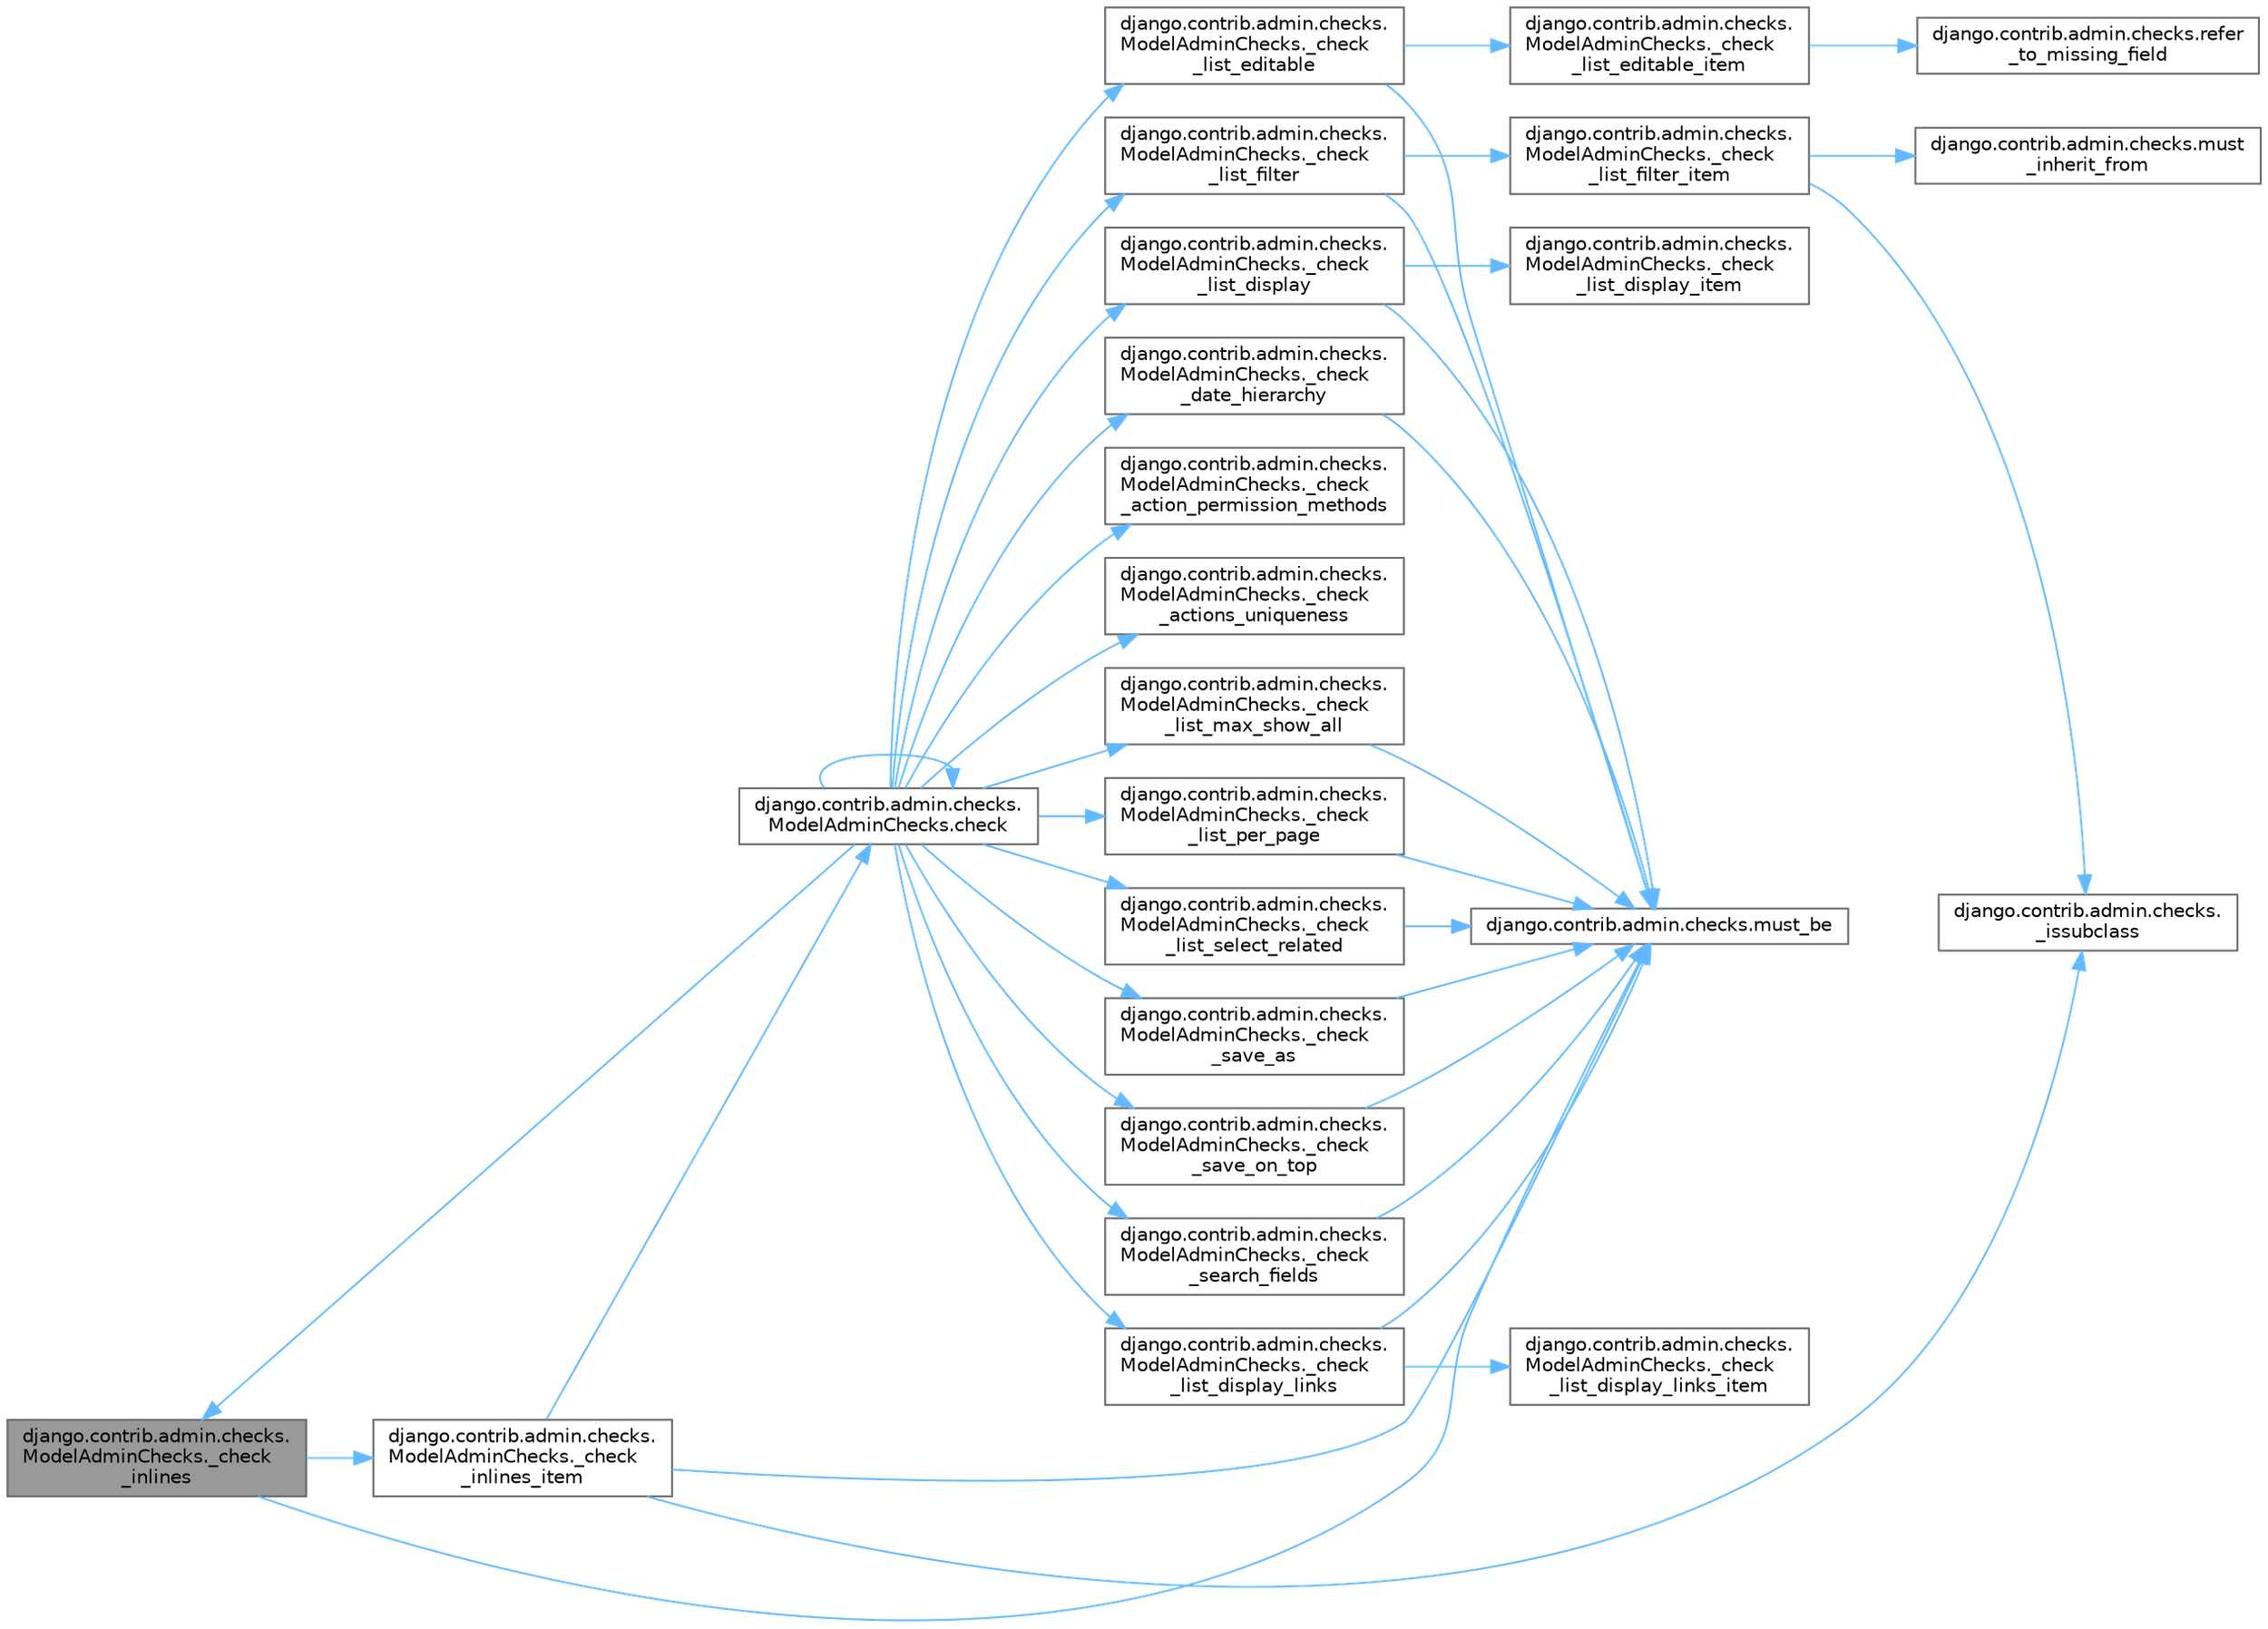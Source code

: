 digraph "django.contrib.admin.checks.ModelAdminChecks._check_inlines"
{
 // LATEX_PDF_SIZE
  bgcolor="transparent";
  edge [fontname=Helvetica,fontsize=10,labelfontname=Helvetica,labelfontsize=10];
  node [fontname=Helvetica,fontsize=10,shape=box,height=0.2,width=0.4];
  rankdir="LR";
  Node1 [id="Node000001",label="django.contrib.admin.checks.\lModelAdminChecks._check\l_inlines",height=0.2,width=0.4,color="gray40", fillcolor="grey60", style="filled", fontcolor="black",tooltip=" "];
  Node1 -> Node2 [id="edge1_Node000001_Node000002",color="steelblue1",style="solid",tooltip=" "];
  Node2 [id="Node000002",label="django.contrib.admin.checks.\lModelAdminChecks._check\l_inlines_item",height=0.2,width=0.4,color="grey40", fillcolor="white", style="filled",URL="$classdjango_1_1contrib_1_1admin_1_1checks_1_1_model_admin_checks.html#ae9afec2ce65bf850aabae2e4f7ce4dd2",tooltip=" "];
  Node2 -> Node3 [id="edge2_Node000002_Node000003",color="steelblue1",style="solid",tooltip=" "];
  Node3 [id="Node000003",label="django.contrib.admin.checks.\l_issubclass",height=0.2,width=0.4,color="grey40", fillcolor="white", style="filled",URL="$namespacedjango_1_1contrib_1_1admin_1_1checks.html#a12707570800a76b009274cf2958f85f5",tooltip=" "];
  Node2 -> Node4 [id="edge3_Node000002_Node000004",color="steelblue1",style="solid",tooltip=" "];
  Node4 [id="Node000004",label="django.contrib.admin.checks.\lModelAdminChecks.check",height=0.2,width=0.4,color="grey40", fillcolor="white", style="filled",URL="$classdjango_1_1contrib_1_1admin_1_1checks_1_1_model_admin_checks.html#afedbd9df38a2915eb0a5a9cea0731bc3",tooltip=" "];
  Node4 -> Node5 [id="edge4_Node000004_Node000005",color="steelblue1",style="solid",tooltip=" "];
  Node5 [id="Node000005",label="django.contrib.admin.checks.\lModelAdminChecks._check\l_action_permission_methods",height=0.2,width=0.4,color="grey40", fillcolor="white", style="filled",URL="$classdjango_1_1contrib_1_1admin_1_1checks_1_1_model_admin_checks.html#ab0a3234d8d2411be559dccba8ff6f954",tooltip=" "];
  Node4 -> Node6 [id="edge5_Node000004_Node000006",color="steelblue1",style="solid",tooltip=" "];
  Node6 [id="Node000006",label="django.contrib.admin.checks.\lModelAdminChecks._check\l_actions_uniqueness",height=0.2,width=0.4,color="grey40", fillcolor="white", style="filled",URL="$classdjango_1_1contrib_1_1admin_1_1checks_1_1_model_admin_checks.html#a3bbdc1f667dfefa983ff48eabc222519",tooltip=" "];
  Node4 -> Node7 [id="edge6_Node000004_Node000007",color="steelblue1",style="solid",tooltip=" "];
  Node7 [id="Node000007",label="django.contrib.admin.checks.\lModelAdminChecks._check\l_date_hierarchy",height=0.2,width=0.4,color="grey40", fillcolor="white", style="filled",URL="$classdjango_1_1contrib_1_1admin_1_1checks_1_1_model_admin_checks.html#af70a294dcffda034b14affec3902e18b",tooltip=" "];
  Node7 -> Node8 [id="edge7_Node000007_Node000008",color="steelblue1",style="solid",tooltip=" "];
  Node8 [id="Node000008",label="django.contrib.admin.checks.must_be",height=0.2,width=0.4,color="grey40", fillcolor="white", style="filled",URL="$namespacedjango_1_1contrib_1_1admin_1_1checks.html#a6f674789312e829118f535e58004c9e9",tooltip=" "];
  Node4 -> Node1 [id="edge8_Node000004_Node000001",color="steelblue1",style="solid",tooltip=" "];
  Node4 -> Node9 [id="edge9_Node000004_Node000009",color="steelblue1",style="solid",tooltip=" "];
  Node9 [id="Node000009",label="django.contrib.admin.checks.\lModelAdminChecks._check\l_list_display",height=0.2,width=0.4,color="grey40", fillcolor="white", style="filled",URL="$classdjango_1_1contrib_1_1admin_1_1checks_1_1_model_admin_checks.html#aa3aecbeadac6406d3a49ba498f74ffc5",tooltip=" "];
  Node9 -> Node10 [id="edge10_Node000009_Node000010",color="steelblue1",style="solid",tooltip=" "];
  Node10 [id="Node000010",label="django.contrib.admin.checks.\lModelAdminChecks._check\l_list_display_item",height=0.2,width=0.4,color="grey40", fillcolor="white", style="filled",URL="$classdjango_1_1contrib_1_1admin_1_1checks_1_1_model_admin_checks.html#a14b67370f2058b59d6c0ee44819ab0ca",tooltip=" "];
  Node9 -> Node8 [id="edge11_Node000009_Node000008",color="steelblue1",style="solid",tooltip=" "];
  Node4 -> Node11 [id="edge12_Node000004_Node000011",color="steelblue1",style="solid",tooltip=" "];
  Node11 [id="Node000011",label="django.contrib.admin.checks.\lModelAdminChecks._check\l_list_display_links",height=0.2,width=0.4,color="grey40", fillcolor="white", style="filled",URL="$classdjango_1_1contrib_1_1admin_1_1checks_1_1_model_admin_checks.html#a4395bb50cb8d49b45eac15832ac93ae7",tooltip=" "];
  Node11 -> Node12 [id="edge13_Node000011_Node000012",color="steelblue1",style="solid",tooltip=" "];
  Node12 [id="Node000012",label="django.contrib.admin.checks.\lModelAdminChecks._check\l_list_display_links_item",height=0.2,width=0.4,color="grey40", fillcolor="white", style="filled",URL="$classdjango_1_1contrib_1_1admin_1_1checks_1_1_model_admin_checks.html#aab4219e026ac181c11a93cad72c22367",tooltip=" "];
  Node11 -> Node8 [id="edge14_Node000011_Node000008",color="steelblue1",style="solid",tooltip=" "];
  Node4 -> Node13 [id="edge15_Node000004_Node000013",color="steelblue1",style="solid",tooltip=" "];
  Node13 [id="Node000013",label="django.contrib.admin.checks.\lModelAdminChecks._check\l_list_editable",height=0.2,width=0.4,color="grey40", fillcolor="white", style="filled",URL="$classdjango_1_1contrib_1_1admin_1_1checks_1_1_model_admin_checks.html#aa2839df8b3585328cdcf52f50541bd42",tooltip=" "];
  Node13 -> Node14 [id="edge16_Node000013_Node000014",color="steelblue1",style="solid",tooltip=" "];
  Node14 [id="Node000014",label="django.contrib.admin.checks.\lModelAdminChecks._check\l_list_editable_item",height=0.2,width=0.4,color="grey40", fillcolor="white", style="filled",URL="$classdjango_1_1contrib_1_1admin_1_1checks_1_1_model_admin_checks.html#adef47acfa80a76db62e4fc060cef5a1f",tooltip=" "];
  Node14 -> Node15 [id="edge17_Node000014_Node000015",color="steelblue1",style="solid",tooltip=" "];
  Node15 [id="Node000015",label="django.contrib.admin.checks.refer\l_to_missing_field",height=0.2,width=0.4,color="grey40", fillcolor="white", style="filled",URL="$namespacedjango_1_1contrib_1_1admin_1_1checks.html#abd7b3cea2a86c20ca0f0cf7491fbf674",tooltip=" "];
  Node13 -> Node8 [id="edge18_Node000013_Node000008",color="steelblue1",style="solid",tooltip=" "];
  Node4 -> Node16 [id="edge19_Node000004_Node000016",color="steelblue1",style="solid",tooltip=" "];
  Node16 [id="Node000016",label="django.contrib.admin.checks.\lModelAdminChecks._check\l_list_filter",height=0.2,width=0.4,color="grey40", fillcolor="white", style="filled",URL="$classdjango_1_1contrib_1_1admin_1_1checks_1_1_model_admin_checks.html#ab60cf0727001801bc5b434c0ae1fec64",tooltip=" "];
  Node16 -> Node17 [id="edge20_Node000016_Node000017",color="steelblue1",style="solid",tooltip=" "];
  Node17 [id="Node000017",label="django.contrib.admin.checks.\lModelAdminChecks._check\l_list_filter_item",height=0.2,width=0.4,color="grey40", fillcolor="white", style="filled",URL="$classdjango_1_1contrib_1_1admin_1_1checks_1_1_model_admin_checks.html#aaf9ff9f519c645331bfe50829433e842",tooltip=" "];
  Node17 -> Node3 [id="edge21_Node000017_Node000003",color="steelblue1",style="solid",tooltip=" "];
  Node17 -> Node18 [id="edge22_Node000017_Node000018",color="steelblue1",style="solid",tooltip=" "];
  Node18 [id="Node000018",label="django.contrib.admin.checks.must\l_inherit_from",height=0.2,width=0.4,color="grey40", fillcolor="white", style="filled",URL="$namespacedjango_1_1contrib_1_1admin_1_1checks.html#ab3b37b2f5569a354fb769350d438bf6b",tooltip=" "];
  Node16 -> Node8 [id="edge23_Node000016_Node000008",color="steelblue1",style="solid",tooltip=" "];
  Node4 -> Node19 [id="edge24_Node000004_Node000019",color="steelblue1",style="solid",tooltip=" "];
  Node19 [id="Node000019",label="django.contrib.admin.checks.\lModelAdminChecks._check\l_list_max_show_all",height=0.2,width=0.4,color="grey40", fillcolor="white", style="filled",URL="$classdjango_1_1contrib_1_1admin_1_1checks_1_1_model_admin_checks.html#aef2c8892a0c392273c5306ae3008777d",tooltip=" "];
  Node19 -> Node8 [id="edge25_Node000019_Node000008",color="steelblue1",style="solid",tooltip=" "];
  Node4 -> Node20 [id="edge26_Node000004_Node000020",color="steelblue1",style="solid",tooltip=" "];
  Node20 [id="Node000020",label="django.contrib.admin.checks.\lModelAdminChecks._check\l_list_per_page",height=0.2,width=0.4,color="grey40", fillcolor="white", style="filled",URL="$classdjango_1_1contrib_1_1admin_1_1checks_1_1_model_admin_checks.html#a36f0442576dc00832f74ee671da1846c",tooltip=" "];
  Node20 -> Node8 [id="edge27_Node000020_Node000008",color="steelblue1",style="solid",tooltip=" "];
  Node4 -> Node21 [id="edge28_Node000004_Node000021",color="steelblue1",style="solid",tooltip=" "];
  Node21 [id="Node000021",label="django.contrib.admin.checks.\lModelAdminChecks._check\l_list_select_related",height=0.2,width=0.4,color="grey40", fillcolor="white", style="filled",URL="$classdjango_1_1contrib_1_1admin_1_1checks_1_1_model_admin_checks.html#aa795830b9ea7a96ec0c2eac82c04648a",tooltip=" "];
  Node21 -> Node8 [id="edge29_Node000021_Node000008",color="steelblue1",style="solid",tooltip=" "];
  Node4 -> Node22 [id="edge30_Node000004_Node000022",color="steelblue1",style="solid",tooltip=" "];
  Node22 [id="Node000022",label="django.contrib.admin.checks.\lModelAdminChecks._check\l_save_as",height=0.2,width=0.4,color="grey40", fillcolor="white", style="filled",URL="$classdjango_1_1contrib_1_1admin_1_1checks_1_1_model_admin_checks.html#ababe2728825fcfdf9c1d8c386c76b897",tooltip=" "];
  Node22 -> Node8 [id="edge31_Node000022_Node000008",color="steelblue1",style="solid",tooltip=" "];
  Node4 -> Node23 [id="edge32_Node000004_Node000023",color="steelblue1",style="solid",tooltip=" "];
  Node23 [id="Node000023",label="django.contrib.admin.checks.\lModelAdminChecks._check\l_save_on_top",height=0.2,width=0.4,color="grey40", fillcolor="white", style="filled",URL="$classdjango_1_1contrib_1_1admin_1_1checks_1_1_model_admin_checks.html#aea485c12f60656bce2a2c8b14409bd70",tooltip=" "];
  Node23 -> Node8 [id="edge33_Node000023_Node000008",color="steelblue1",style="solid",tooltip=" "];
  Node4 -> Node24 [id="edge34_Node000004_Node000024",color="steelblue1",style="solid",tooltip=" "];
  Node24 [id="Node000024",label="django.contrib.admin.checks.\lModelAdminChecks._check\l_search_fields",height=0.2,width=0.4,color="grey40", fillcolor="white", style="filled",URL="$classdjango_1_1contrib_1_1admin_1_1checks_1_1_model_admin_checks.html#a34cbc83e9a654966889b5fb9689d7d3f",tooltip=" "];
  Node24 -> Node8 [id="edge35_Node000024_Node000008",color="steelblue1",style="solid",tooltip=" "];
  Node4 -> Node4 [id="edge36_Node000004_Node000004",color="steelblue1",style="solid",tooltip=" "];
  Node2 -> Node8 [id="edge37_Node000002_Node000008",color="steelblue1",style="solid",tooltip=" "];
  Node1 -> Node8 [id="edge38_Node000001_Node000008",color="steelblue1",style="solid",tooltip=" "];
}
